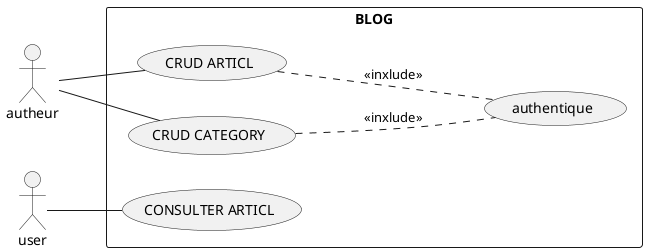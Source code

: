 @startuml
left to right direction
actor "autheur" as us
actor "user" as ad
rectangle BLOG {

  usecase "CRUD ARTICL" as UC1
  usecase "CRUD CATEGORY" as UC3
  usecase "CONSULTER ARTICL" as UC2
  usecase "authentique" as UC4

}
us -- UC1
us -- UC3
ad -- UC2
UC3-..UC4:<<inxlude>>
UC1-..UC4:<<inxlude>>
@enduml